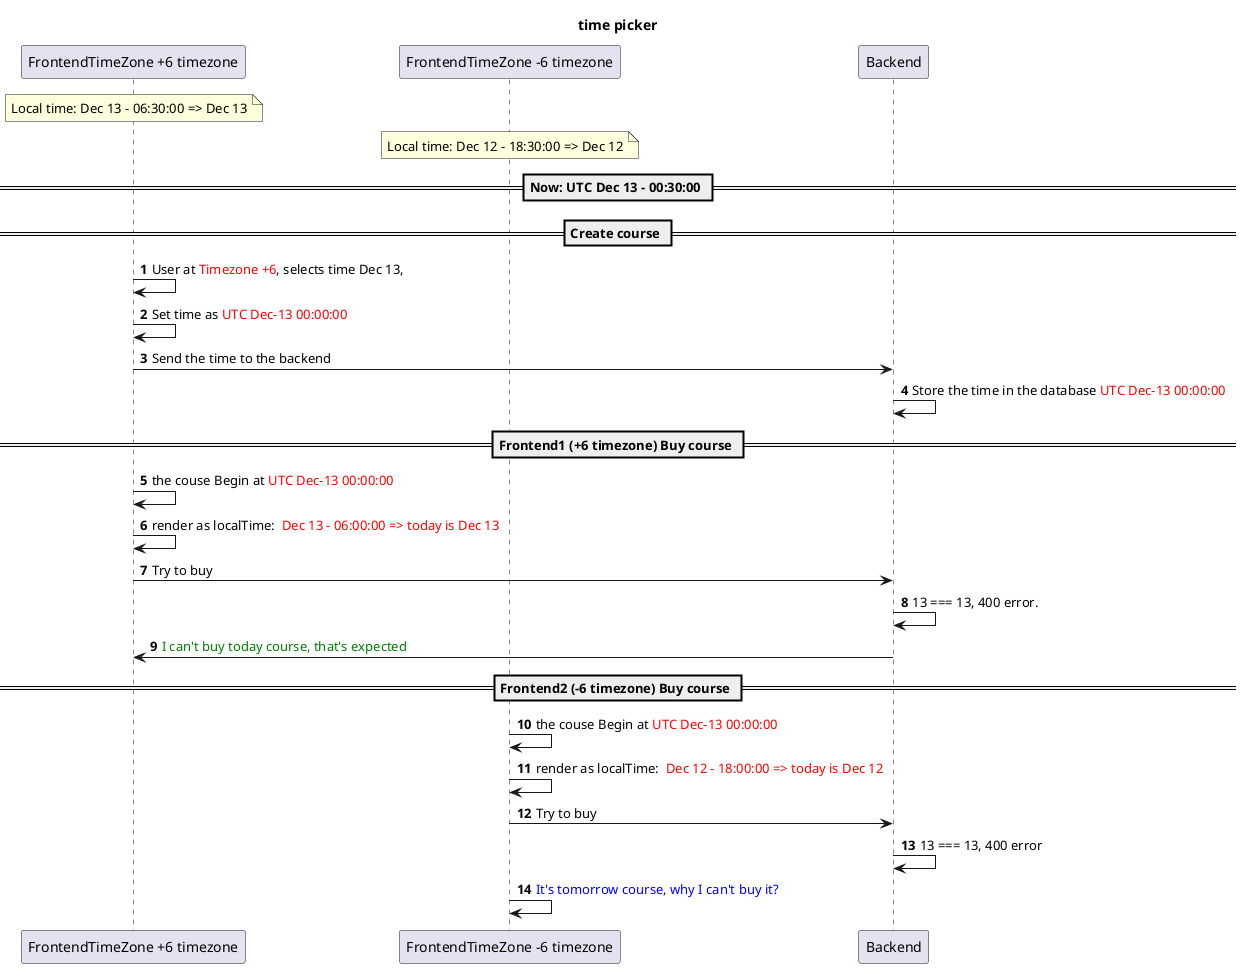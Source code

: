 @startuml
title "time picker"

participant "FrontendTimeZone +6 timezone" as Frontend1
participant "FrontendTimeZone -6 timezone" as Frontend2
participant Backend

note over Frontend1
Local time: Dec 13 - 06:30:00 => Dec 13
end note

note over Frontend2
Local time: Dec 12 - 18:30:00 => Dec 12
end note
autonumber

== Now: UTC Dec 13 - 00:30:00 ==
== Create course ==

Frontend1 -> Frontend1: User at <color red>Timezone +6</color>, selects time Dec 13,
Frontend1 -> Frontend1: Set time as <color red>UTC Dec-13 00:00:00 </color>
Frontend1 -> Backend: Send the time to the backend
Backend -> Backend: Store the time in the database <color red>UTC Dec-13 00:00:00 </color>


== Frontend1 (+6 timezone) Buy course ==
Frontend1 -> Frontend1: the couse Begin at <color red>UTC Dec-13 00:00:00 </color>
Frontend1 -> Frontend1: render as localTime: <color red> Dec 13 - 06:00:00 => today is Dec 13 </color>
Frontend1 -> Backend: Try to buy
Backend -> Backend: 13 === 13, 400 error.
Frontend1 <- Backend: <color green>I can't buy today course, that's expected</color>

== Frontend2 (-6 timezone) Buy course ==
Frontend2 -> Frontend2: the couse Begin at <color red>UTC Dec-13 00:00:00 </color>
Frontend2 -> Frontend2: render as localTime: <color red> Dec 12 - 18:00:00 => today is Dec 12 </color>
Frontend2 -> Backend: Try to buy
Backend -> Backend: 13 === 13, 400 error
Frontend2 -> Frontend2: <color blue>It's tomorrow course, why I can't buy it?</color>
@enduml